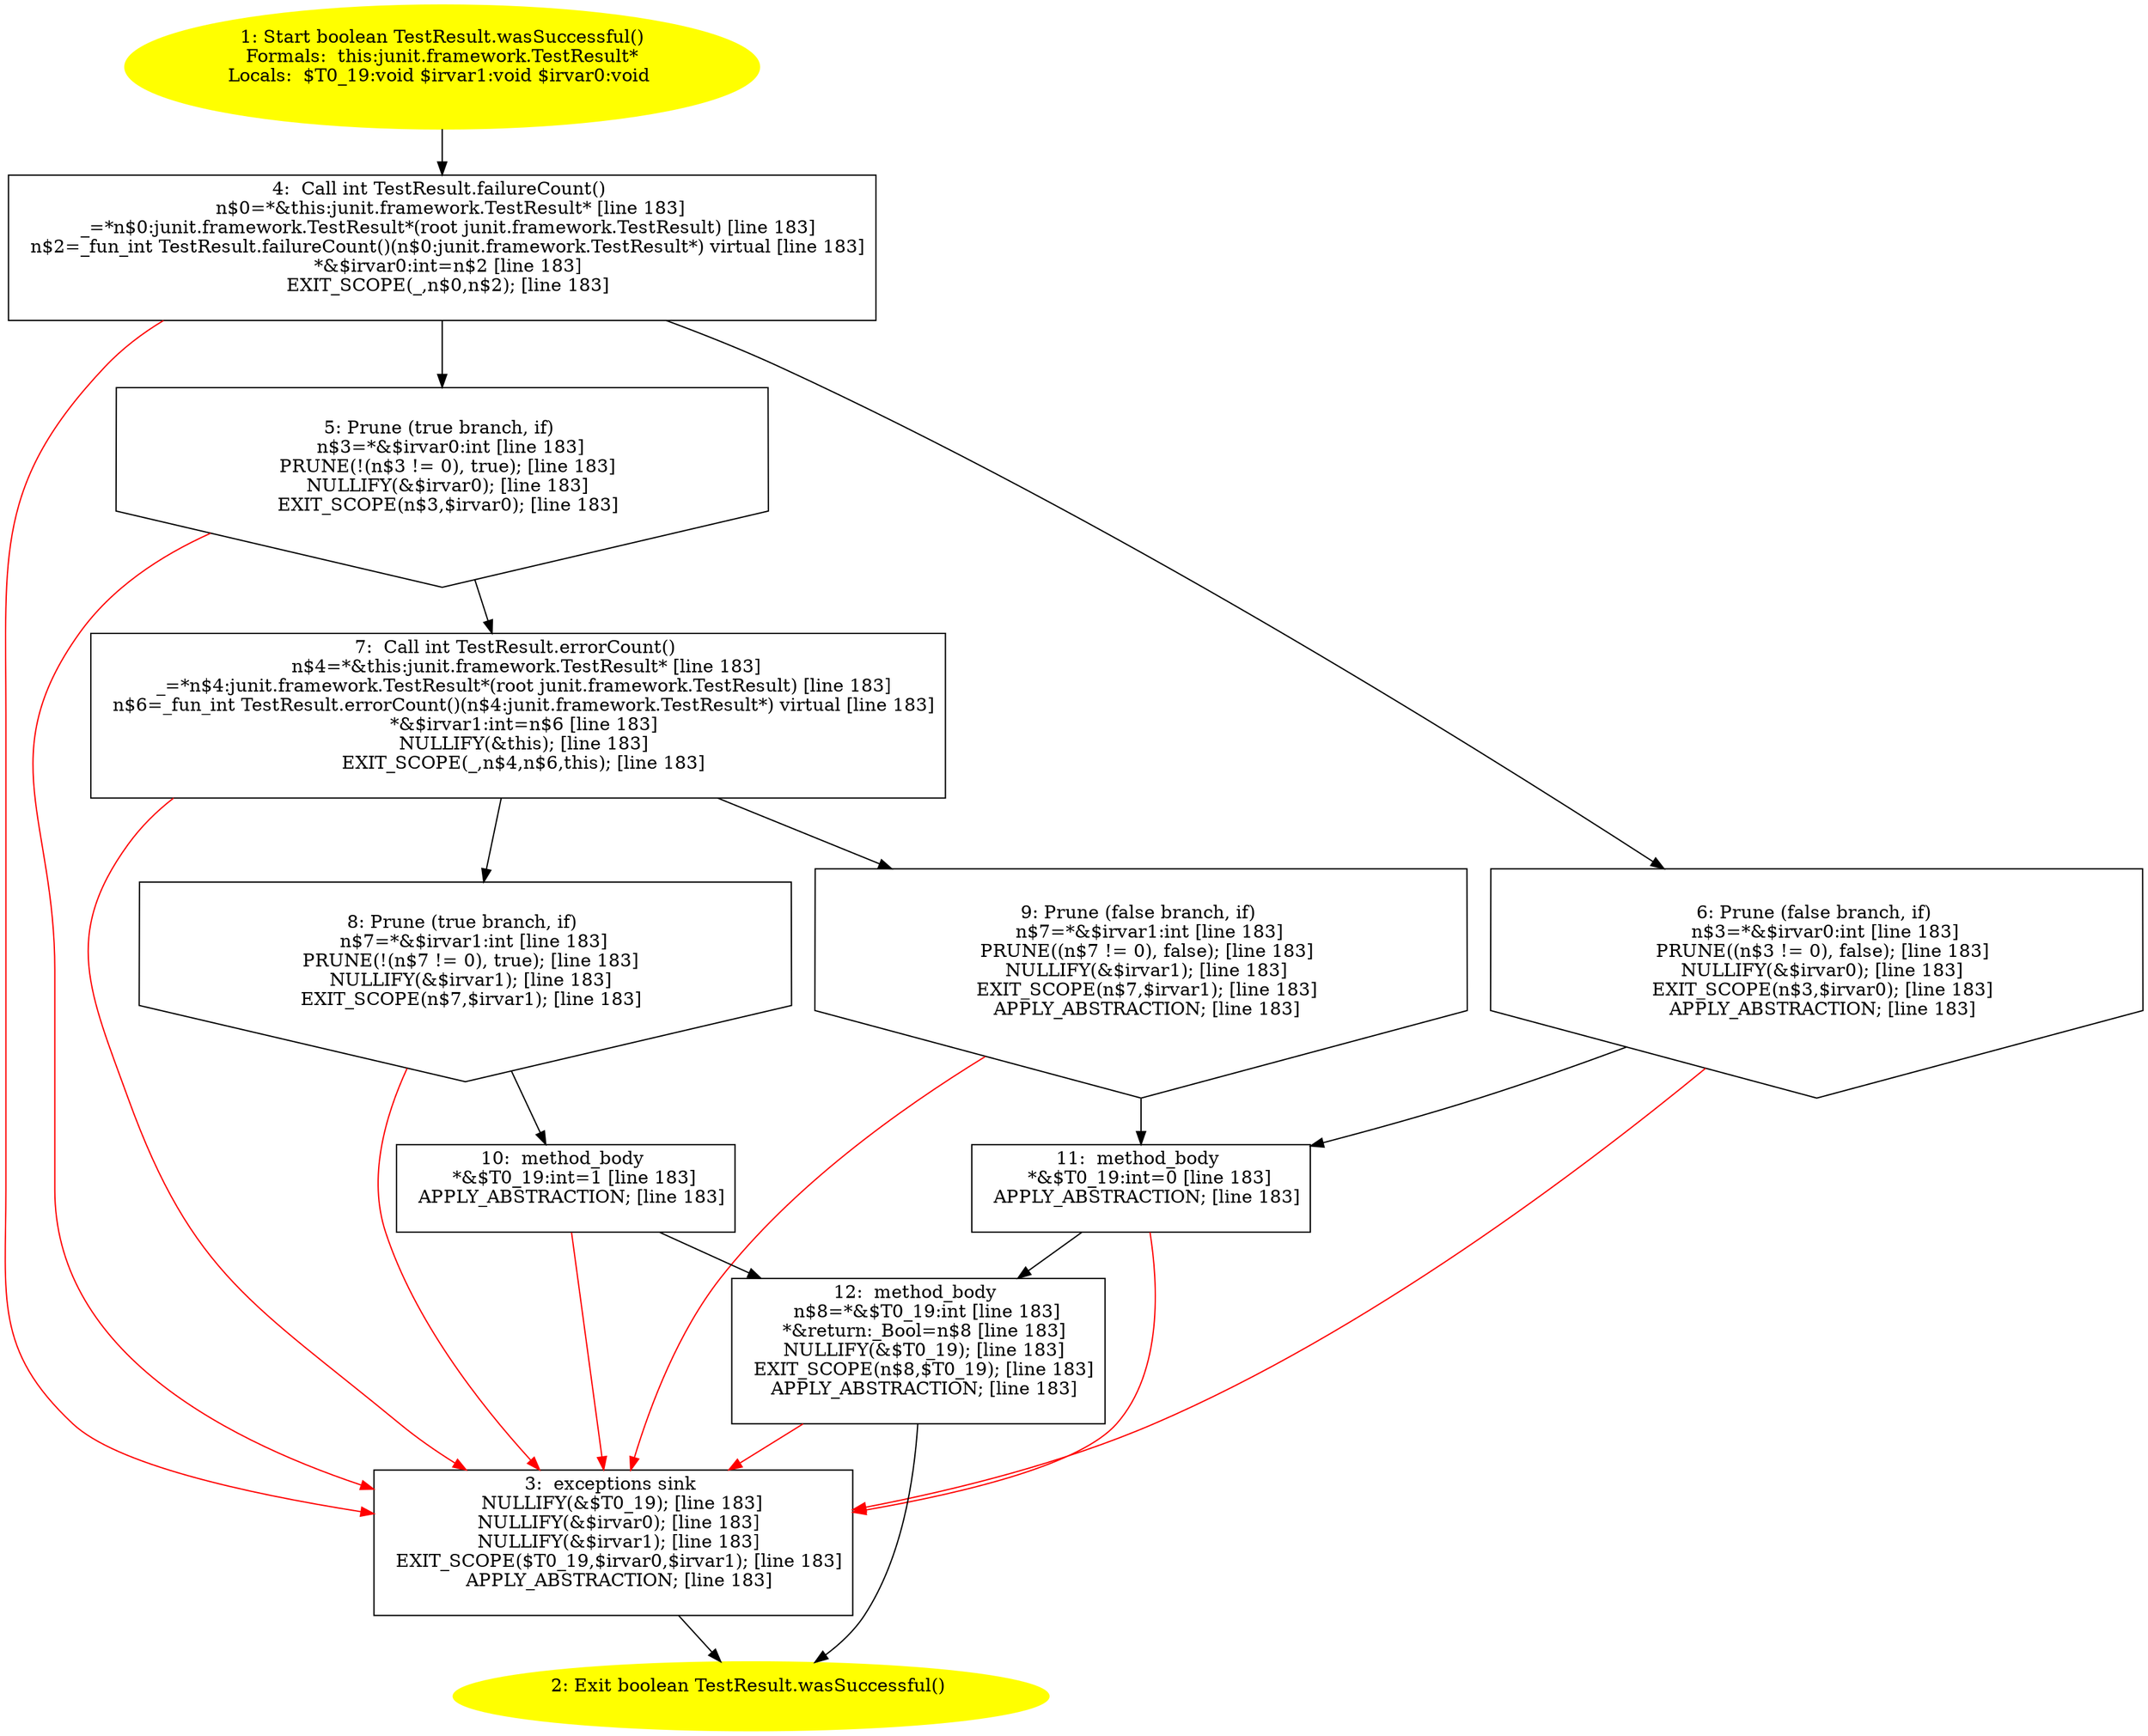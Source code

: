 /* @generated */
digraph cfg {
"junit.framework.TestResult.wasSuccessful():boolean.9a25042e8f941854a7946d411f4dfb97_1" [label="1: Start boolean TestResult.wasSuccessful()\nFormals:  this:junit.framework.TestResult*\nLocals:  $T0_19:void $irvar1:void $irvar0:void \n  " color=yellow style=filled]
	

	 "junit.framework.TestResult.wasSuccessful():boolean.9a25042e8f941854a7946d411f4dfb97_1" -> "junit.framework.TestResult.wasSuccessful():boolean.9a25042e8f941854a7946d411f4dfb97_4" ;
"junit.framework.TestResult.wasSuccessful():boolean.9a25042e8f941854a7946d411f4dfb97_2" [label="2: Exit boolean TestResult.wasSuccessful() \n  " color=yellow style=filled]
	

"junit.framework.TestResult.wasSuccessful():boolean.9a25042e8f941854a7946d411f4dfb97_3" [label="3:  exceptions sink \n   NULLIFY(&$T0_19); [line 183]\n  NULLIFY(&$irvar0); [line 183]\n  NULLIFY(&$irvar1); [line 183]\n  EXIT_SCOPE($T0_19,$irvar0,$irvar1); [line 183]\n  APPLY_ABSTRACTION; [line 183]\n " shape="box"]
	

	 "junit.framework.TestResult.wasSuccessful():boolean.9a25042e8f941854a7946d411f4dfb97_3" -> "junit.framework.TestResult.wasSuccessful():boolean.9a25042e8f941854a7946d411f4dfb97_2" ;
"junit.framework.TestResult.wasSuccessful():boolean.9a25042e8f941854a7946d411f4dfb97_4" [label="4:  Call int TestResult.failureCount() \n   n$0=*&this:junit.framework.TestResult* [line 183]\n  _=*n$0:junit.framework.TestResult*(root junit.framework.TestResult) [line 183]\n  n$2=_fun_int TestResult.failureCount()(n$0:junit.framework.TestResult*) virtual [line 183]\n  *&$irvar0:int=n$2 [line 183]\n  EXIT_SCOPE(_,n$0,n$2); [line 183]\n " shape="box"]
	

	 "junit.framework.TestResult.wasSuccessful():boolean.9a25042e8f941854a7946d411f4dfb97_4" -> "junit.framework.TestResult.wasSuccessful():boolean.9a25042e8f941854a7946d411f4dfb97_5" ;
	 "junit.framework.TestResult.wasSuccessful():boolean.9a25042e8f941854a7946d411f4dfb97_4" -> "junit.framework.TestResult.wasSuccessful():boolean.9a25042e8f941854a7946d411f4dfb97_6" ;
	 "junit.framework.TestResult.wasSuccessful():boolean.9a25042e8f941854a7946d411f4dfb97_4" -> "junit.framework.TestResult.wasSuccessful():boolean.9a25042e8f941854a7946d411f4dfb97_3" [color="red" ];
"junit.framework.TestResult.wasSuccessful():boolean.9a25042e8f941854a7946d411f4dfb97_5" [label="5: Prune (true branch, if) \n   n$3=*&$irvar0:int [line 183]\n  PRUNE(!(n$3 != 0), true); [line 183]\n  NULLIFY(&$irvar0); [line 183]\n  EXIT_SCOPE(n$3,$irvar0); [line 183]\n " shape="invhouse"]
	

	 "junit.framework.TestResult.wasSuccessful():boolean.9a25042e8f941854a7946d411f4dfb97_5" -> "junit.framework.TestResult.wasSuccessful():boolean.9a25042e8f941854a7946d411f4dfb97_7" ;
	 "junit.framework.TestResult.wasSuccessful():boolean.9a25042e8f941854a7946d411f4dfb97_5" -> "junit.framework.TestResult.wasSuccessful():boolean.9a25042e8f941854a7946d411f4dfb97_3" [color="red" ];
"junit.framework.TestResult.wasSuccessful():boolean.9a25042e8f941854a7946d411f4dfb97_6" [label="6: Prune (false branch, if) \n   n$3=*&$irvar0:int [line 183]\n  PRUNE((n$3 != 0), false); [line 183]\n  NULLIFY(&$irvar0); [line 183]\n  EXIT_SCOPE(n$3,$irvar0); [line 183]\n  APPLY_ABSTRACTION; [line 183]\n " shape="invhouse"]
	

	 "junit.framework.TestResult.wasSuccessful():boolean.9a25042e8f941854a7946d411f4dfb97_6" -> "junit.framework.TestResult.wasSuccessful():boolean.9a25042e8f941854a7946d411f4dfb97_11" ;
	 "junit.framework.TestResult.wasSuccessful():boolean.9a25042e8f941854a7946d411f4dfb97_6" -> "junit.framework.TestResult.wasSuccessful():boolean.9a25042e8f941854a7946d411f4dfb97_3" [color="red" ];
"junit.framework.TestResult.wasSuccessful():boolean.9a25042e8f941854a7946d411f4dfb97_7" [label="7:  Call int TestResult.errorCount() \n   n$4=*&this:junit.framework.TestResult* [line 183]\n  _=*n$4:junit.framework.TestResult*(root junit.framework.TestResult) [line 183]\n  n$6=_fun_int TestResult.errorCount()(n$4:junit.framework.TestResult*) virtual [line 183]\n  *&$irvar1:int=n$6 [line 183]\n  NULLIFY(&this); [line 183]\n  EXIT_SCOPE(_,n$4,n$6,this); [line 183]\n " shape="box"]
	

	 "junit.framework.TestResult.wasSuccessful():boolean.9a25042e8f941854a7946d411f4dfb97_7" -> "junit.framework.TestResult.wasSuccessful():boolean.9a25042e8f941854a7946d411f4dfb97_8" ;
	 "junit.framework.TestResult.wasSuccessful():boolean.9a25042e8f941854a7946d411f4dfb97_7" -> "junit.framework.TestResult.wasSuccessful():boolean.9a25042e8f941854a7946d411f4dfb97_9" ;
	 "junit.framework.TestResult.wasSuccessful():boolean.9a25042e8f941854a7946d411f4dfb97_7" -> "junit.framework.TestResult.wasSuccessful():boolean.9a25042e8f941854a7946d411f4dfb97_3" [color="red" ];
"junit.framework.TestResult.wasSuccessful():boolean.9a25042e8f941854a7946d411f4dfb97_8" [label="8: Prune (true branch, if) \n   n$7=*&$irvar1:int [line 183]\n  PRUNE(!(n$7 != 0), true); [line 183]\n  NULLIFY(&$irvar1); [line 183]\n  EXIT_SCOPE(n$7,$irvar1); [line 183]\n " shape="invhouse"]
	

	 "junit.framework.TestResult.wasSuccessful():boolean.9a25042e8f941854a7946d411f4dfb97_8" -> "junit.framework.TestResult.wasSuccessful():boolean.9a25042e8f941854a7946d411f4dfb97_10" ;
	 "junit.framework.TestResult.wasSuccessful():boolean.9a25042e8f941854a7946d411f4dfb97_8" -> "junit.framework.TestResult.wasSuccessful():boolean.9a25042e8f941854a7946d411f4dfb97_3" [color="red" ];
"junit.framework.TestResult.wasSuccessful():boolean.9a25042e8f941854a7946d411f4dfb97_9" [label="9: Prune (false branch, if) \n   n$7=*&$irvar1:int [line 183]\n  PRUNE((n$7 != 0), false); [line 183]\n  NULLIFY(&$irvar1); [line 183]\n  EXIT_SCOPE(n$7,$irvar1); [line 183]\n  APPLY_ABSTRACTION; [line 183]\n " shape="invhouse"]
	

	 "junit.framework.TestResult.wasSuccessful():boolean.9a25042e8f941854a7946d411f4dfb97_9" -> "junit.framework.TestResult.wasSuccessful():boolean.9a25042e8f941854a7946d411f4dfb97_11" ;
	 "junit.framework.TestResult.wasSuccessful():boolean.9a25042e8f941854a7946d411f4dfb97_9" -> "junit.framework.TestResult.wasSuccessful():boolean.9a25042e8f941854a7946d411f4dfb97_3" [color="red" ];
"junit.framework.TestResult.wasSuccessful():boolean.9a25042e8f941854a7946d411f4dfb97_10" [label="10:  method_body \n   *&$T0_19:int=1 [line 183]\n  APPLY_ABSTRACTION; [line 183]\n " shape="box"]
	

	 "junit.framework.TestResult.wasSuccessful():boolean.9a25042e8f941854a7946d411f4dfb97_10" -> "junit.framework.TestResult.wasSuccessful():boolean.9a25042e8f941854a7946d411f4dfb97_12" ;
	 "junit.framework.TestResult.wasSuccessful():boolean.9a25042e8f941854a7946d411f4dfb97_10" -> "junit.framework.TestResult.wasSuccessful():boolean.9a25042e8f941854a7946d411f4dfb97_3" [color="red" ];
"junit.framework.TestResult.wasSuccessful():boolean.9a25042e8f941854a7946d411f4dfb97_11" [label="11:  method_body \n   *&$T0_19:int=0 [line 183]\n  APPLY_ABSTRACTION; [line 183]\n " shape="box"]
	

	 "junit.framework.TestResult.wasSuccessful():boolean.9a25042e8f941854a7946d411f4dfb97_11" -> "junit.framework.TestResult.wasSuccessful():boolean.9a25042e8f941854a7946d411f4dfb97_12" ;
	 "junit.framework.TestResult.wasSuccessful():boolean.9a25042e8f941854a7946d411f4dfb97_11" -> "junit.framework.TestResult.wasSuccessful():boolean.9a25042e8f941854a7946d411f4dfb97_3" [color="red" ];
"junit.framework.TestResult.wasSuccessful():boolean.9a25042e8f941854a7946d411f4dfb97_12" [label="12:  method_body \n   n$8=*&$T0_19:int [line 183]\n  *&return:_Bool=n$8 [line 183]\n  NULLIFY(&$T0_19); [line 183]\n  EXIT_SCOPE(n$8,$T0_19); [line 183]\n  APPLY_ABSTRACTION; [line 183]\n " shape="box"]
	

	 "junit.framework.TestResult.wasSuccessful():boolean.9a25042e8f941854a7946d411f4dfb97_12" -> "junit.framework.TestResult.wasSuccessful():boolean.9a25042e8f941854a7946d411f4dfb97_2" ;
	 "junit.framework.TestResult.wasSuccessful():boolean.9a25042e8f941854a7946d411f4dfb97_12" -> "junit.framework.TestResult.wasSuccessful():boolean.9a25042e8f941854a7946d411f4dfb97_3" [color="red" ];
}
